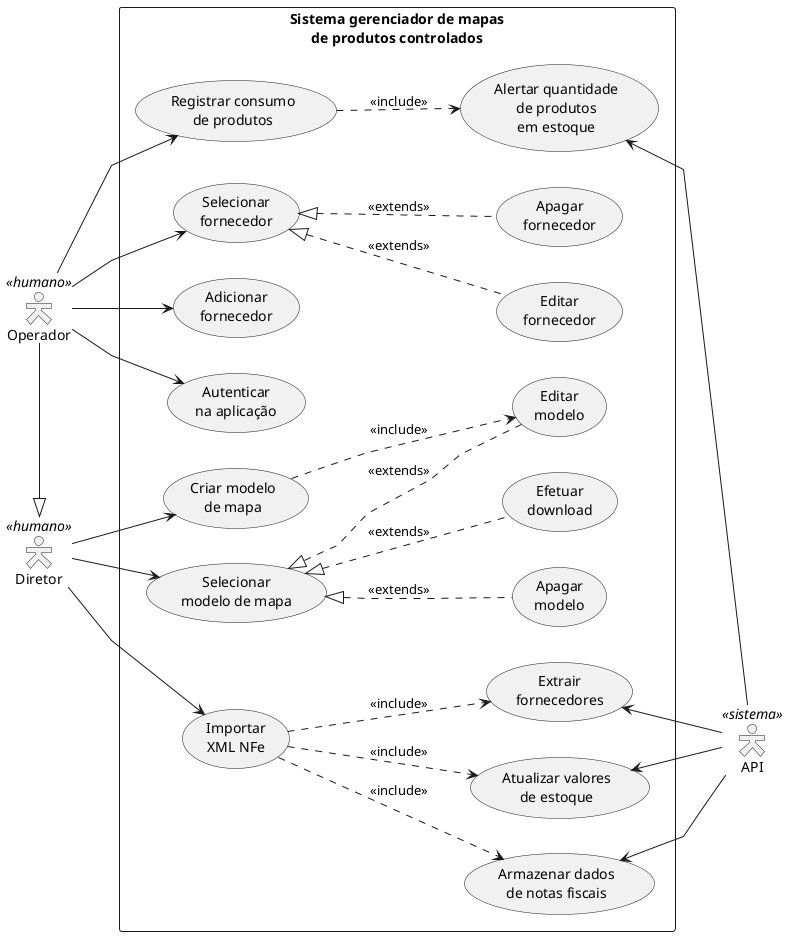 @startuml controlled_map_generator_use_case_diagram
left to right direction
skinparam packageStyle rect
skinparam actorStyle hollow
skinparam linetype polyline

actor Diretor <<humano>>
actor Operador <<humano>>
actor API <<sistema>>

Diretor <|-left- Operador

package "Sistema gerenciador de mapas\nde produtos controlados" {
    usecase "Criar modelo\nde mapa" as UC1
    usecase "Editar\nmodelo" as UC2
    usecase "Apagar\nmodelo" as UC3
    usecase "Selecionar\nmodelo de mapa" as UC4
    usecase "Efetuar\ndownload" as UC5
    usecase "Armazenar dados\nde notas fiscais" as UC7
    usecase "Atualizar valores\nde estoque" as UC8
    usecase "Extrair\nfornecedores" as UC9
    usecase "Importar\nXML NFe" as UC10
    usecase "Registrar consumo\nde produtos" as UC11
    usecase "Editar\nfornecedor" as UC12
    usecase "Apagar\nfornecedor" as UC13
    usecase "Selecionar\nfornecedor" as UC14
    usecase "Adicionar\nfornecedor" as UC15
    usecase "Autenticar\nna aplicação" as UC16
    usecase "Alertar quantidade\nde produtos\nem estoque" as UC17
}

Diretor --> UC1
Diretor --> UC4
Diretor --> UC10

UC4 <|.. UC2 : <<extends>>
UC4 <|.. UC3 : <<extends>>
UC4 <|.. UC5 : <<extends>>

UC1 ..> UC2 : <<include>>

UC10 ..> UC7 : <<include>>
UC10 ..> UC8 : <<include>>
UC10 ..> UC9 : <<include>>

Operador --> UC11
Operador --> UC14
Operador --> UC15
Operador --> UC16

UC11 ..> UC17 : <<include>>

UC14 <|.. UC12 : <<extends>>
UC14 <|.. UC13 : <<extends>>

API -up-> UC7
API -up-> UC8
API -up-> UC9
API -up-> UC17

@enduml
